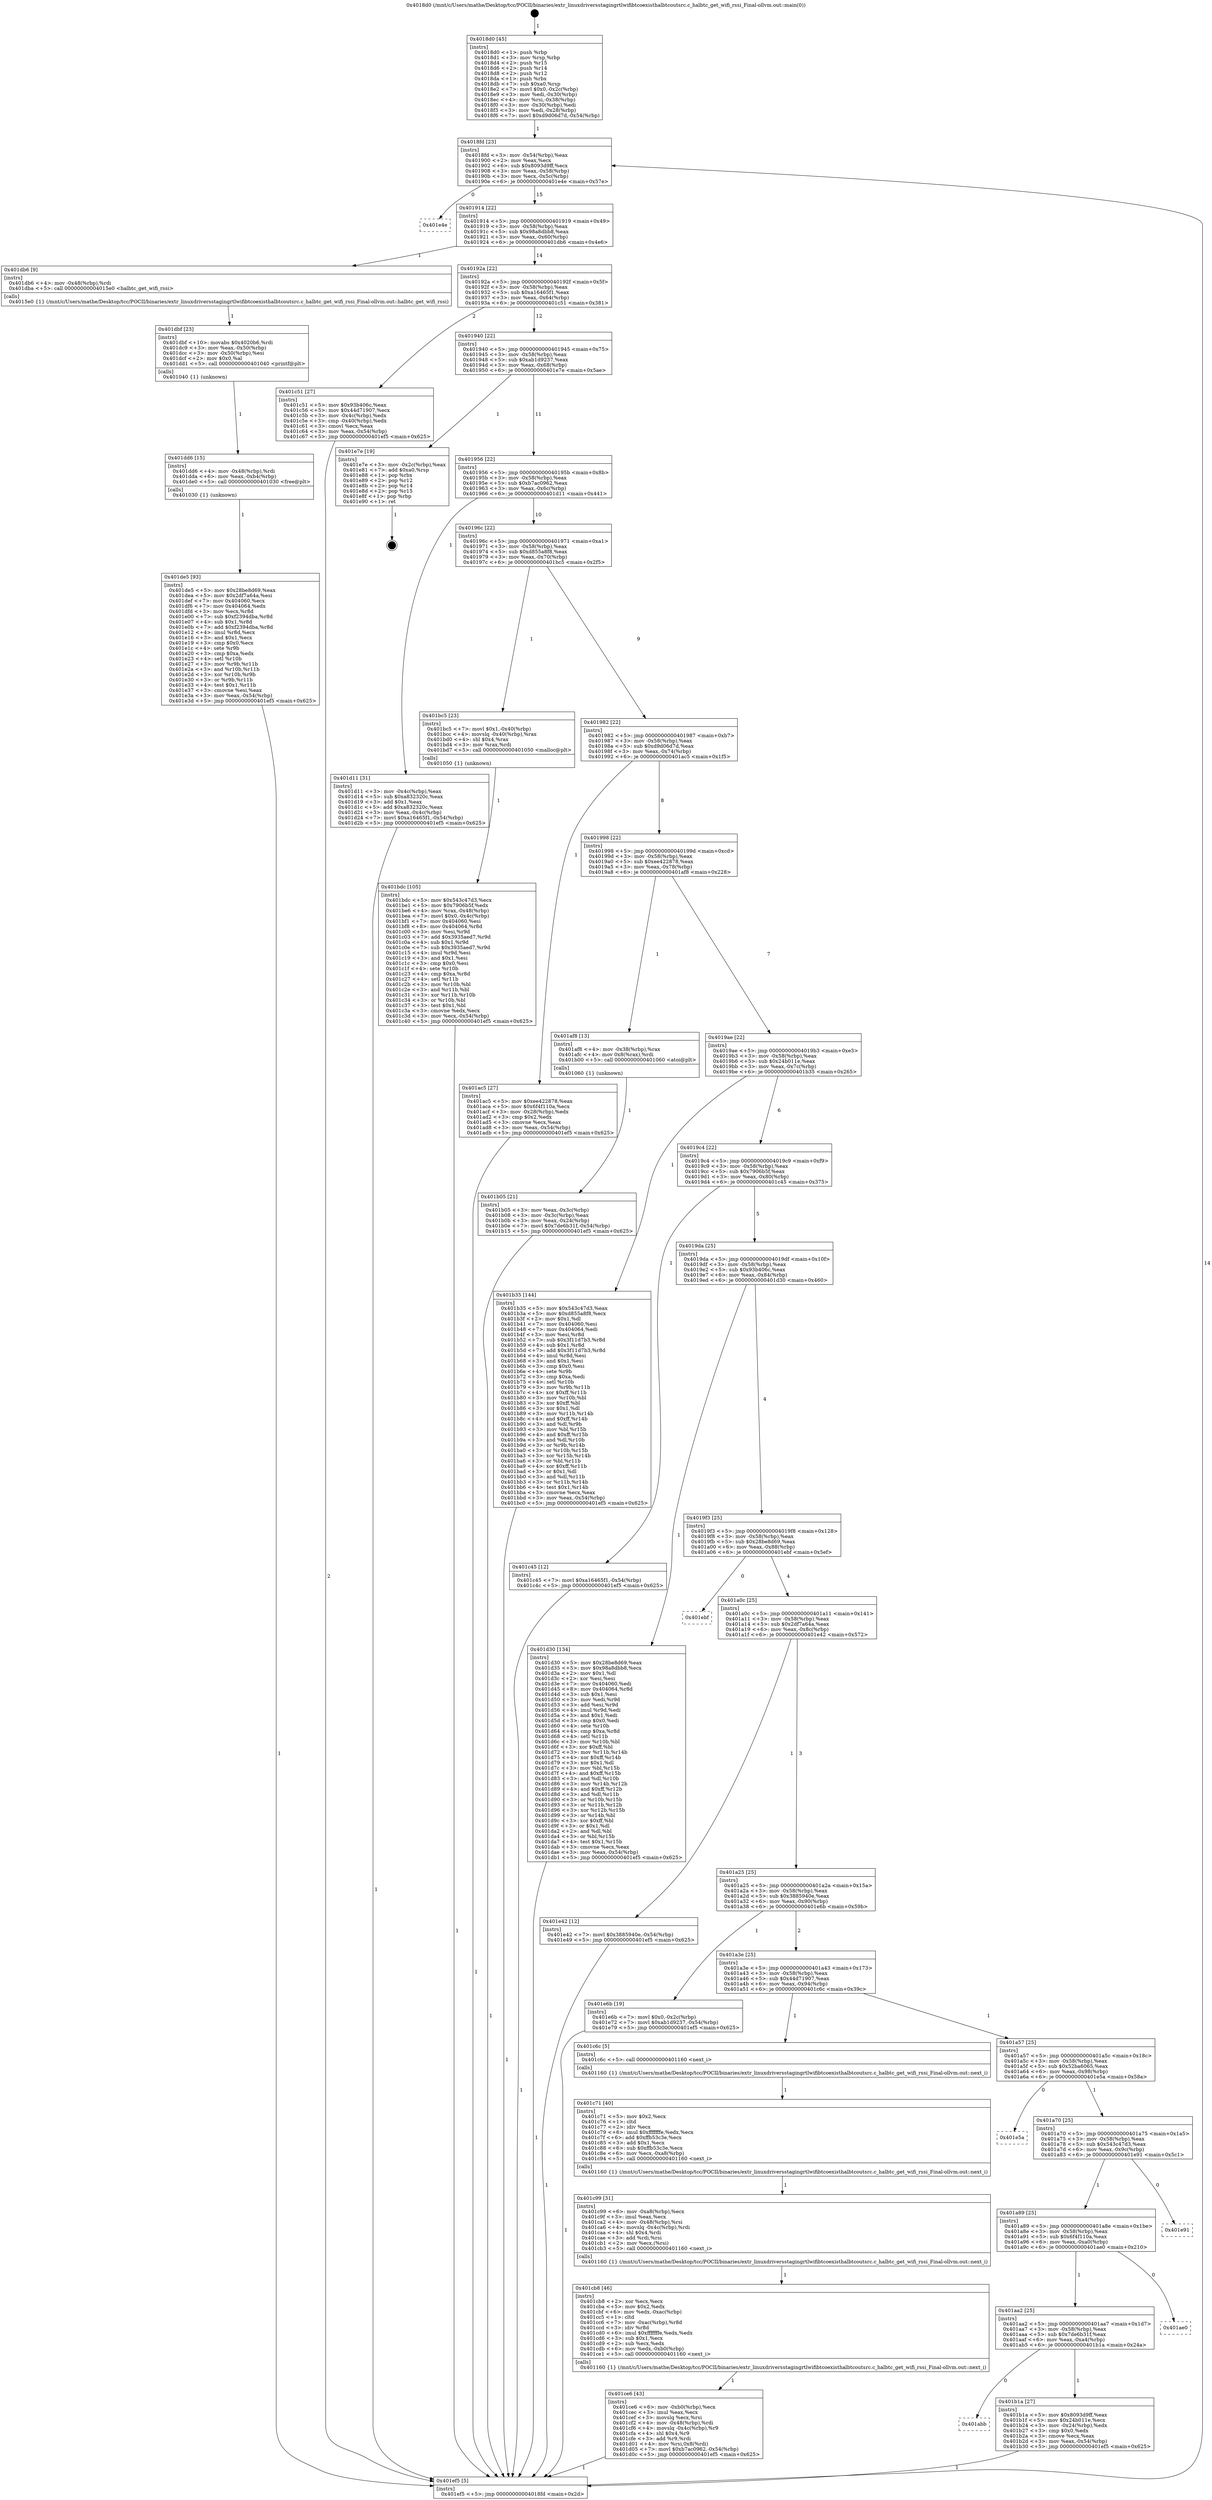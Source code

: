 digraph "0x4018d0" {
  label = "0x4018d0 (/mnt/c/Users/mathe/Desktop/tcc/POCII/binaries/extr_linuxdriversstagingrtlwifibtcoexisthalbtcoutsrc.c_halbtc_get_wifi_rssi_Final-ollvm.out::main(0))"
  labelloc = "t"
  node[shape=record]

  Entry [label="",width=0.3,height=0.3,shape=circle,fillcolor=black,style=filled]
  "0x4018fd" [label="{
     0x4018fd [23]\l
     | [instrs]\l
     &nbsp;&nbsp;0x4018fd \<+3\>: mov -0x54(%rbp),%eax\l
     &nbsp;&nbsp;0x401900 \<+2\>: mov %eax,%ecx\l
     &nbsp;&nbsp;0x401902 \<+6\>: sub $0x8093d9ff,%ecx\l
     &nbsp;&nbsp;0x401908 \<+3\>: mov %eax,-0x58(%rbp)\l
     &nbsp;&nbsp;0x40190b \<+3\>: mov %ecx,-0x5c(%rbp)\l
     &nbsp;&nbsp;0x40190e \<+6\>: je 0000000000401e4e \<main+0x57e\>\l
  }"]
  "0x401e4e" [label="{
     0x401e4e\l
  }", style=dashed]
  "0x401914" [label="{
     0x401914 [22]\l
     | [instrs]\l
     &nbsp;&nbsp;0x401914 \<+5\>: jmp 0000000000401919 \<main+0x49\>\l
     &nbsp;&nbsp;0x401919 \<+3\>: mov -0x58(%rbp),%eax\l
     &nbsp;&nbsp;0x40191c \<+5\>: sub $0x98a8dbb8,%eax\l
     &nbsp;&nbsp;0x401921 \<+3\>: mov %eax,-0x60(%rbp)\l
     &nbsp;&nbsp;0x401924 \<+6\>: je 0000000000401db6 \<main+0x4e6\>\l
  }"]
  Exit [label="",width=0.3,height=0.3,shape=circle,fillcolor=black,style=filled,peripheries=2]
  "0x401db6" [label="{
     0x401db6 [9]\l
     | [instrs]\l
     &nbsp;&nbsp;0x401db6 \<+4\>: mov -0x48(%rbp),%rdi\l
     &nbsp;&nbsp;0x401dba \<+5\>: call 00000000004015e0 \<halbtc_get_wifi_rssi\>\l
     | [calls]\l
     &nbsp;&nbsp;0x4015e0 \{1\} (/mnt/c/Users/mathe/Desktop/tcc/POCII/binaries/extr_linuxdriversstagingrtlwifibtcoexisthalbtcoutsrc.c_halbtc_get_wifi_rssi_Final-ollvm.out::halbtc_get_wifi_rssi)\l
  }"]
  "0x40192a" [label="{
     0x40192a [22]\l
     | [instrs]\l
     &nbsp;&nbsp;0x40192a \<+5\>: jmp 000000000040192f \<main+0x5f\>\l
     &nbsp;&nbsp;0x40192f \<+3\>: mov -0x58(%rbp),%eax\l
     &nbsp;&nbsp;0x401932 \<+5\>: sub $0xa16465f1,%eax\l
     &nbsp;&nbsp;0x401937 \<+3\>: mov %eax,-0x64(%rbp)\l
     &nbsp;&nbsp;0x40193a \<+6\>: je 0000000000401c51 \<main+0x381\>\l
  }"]
  "0x401de5" [label="{
     0x401de5 [93]\l
     | [instrs]\l
     &nbsp;&nbsp;0x401de5 \<+5\>: mov $0x28be8d69,%eax\l
     &nbsp;&nbsp;0x401dea \<+5\>: mov $0x2df7a64a,%esi\l
     &nbsp;&nbsp;0x401def \<+7\>: mov 0x404060,%ecx\l
     &nbsp;&nbsp;0x401df6 \<+7\>: mov 0x404064,%edx\l
     &nbsp;&nbsp;0x401dfd \<+3\>: mov %ecx,%r8d\l
     &nbsp;&nbsp;0x401e00 \<+7\>: sub $0xf2394dba,%r8d\l
     &nbsp;&nbsp;0x401e07 \<+4\>: sub $0x1,%r8d\l
     &nbsp;&nbsp;0x401e0b \<+7\>: add $0xf2394dba,%r8d\l
     &nbsp;&nbsp;0x401e12 \<+4\>: imul %r8d,%ecx\l
     &nbsp;&nbsp;0x401e16 \<+3\>: and $0x1,%ecx\l
     &nbsp;&nbsp;0x401e19 \<+3\>: cmp $0x0,%ecx\l
     &nbsp;&nbsp;0x401e1c \<+4\>: sete %r9b\l
     &nbsp;&nbsp;0x401e20 \<+3\>: cmp $0xa,%edx\l
     &nbsp;&nbsp;0x401e23 \<+4\>: setl %r10b\l
     &nbsp;&nbsp;0x401e27 \<+3\>: mov %r9b,%r11b\l
     &nbsp;&nbsp;0x401e2a \<+3\>: and %r10b,%r11b\l
     &nbsp;&nbsp;0x401e2d \<+3\>: xor %r10b,%r9b\l
     &nbsp;&nbsp;0x401e30 \<+3\>: or %r9b,%r11b\l
     &nbsp;&nbsp;0x401e33 \<+4\>: test $0x1,%r11b\l
     &nbsp;&nbsp;0x401e37 \<+3\>: cmovne %esi,%eax\l
     &nbsp;&nbsp;0x401e3a \<+3\>: mov %eax,-0x54(%rbp)\l
     &nbsp;&nbsp;0x401e3d \<+5\>: jmp 0000000000401ef5 \<main+0x625\>\l
  }"]
  "0x401c51" [label="{
     0x401c51 [27]\l
     | [instrs]\l
     &nbsp;&nbsp;0x401c51 \<+5\>: mov $0x93b406c,%eax\l
     &nbsp;&nbsp;0x401c56 \<+5\>: mov $0x44d71907,%ecx\l
     &nbsp;&nbsp;0x401c5b \<+3\>: mov -0x4c(%rbp),%edx\l
     &nbsp;&nbsp;0x401c5e \<+3\>: cmp -0x40(%rbp),%edx\l
     &nbsp;&nbsp;0x401c61 \<+3\>: cmovl %ecx,%eax\l
     &nbsp;&nbsp;0x401c64 \<+3\>: mov %eax,-0x54(%rbp)\l
     &nbsp;&nbsp;0x401c67 \<+5\>: jmp 0000000000401ef5 \<main+0x625\>\l
  }"]
  "0x401940" [label="{
     0x401940 [22]\l
     | [instrs]\l
     &nbsp;&nbsp;0x401940 \<+5\>: jmp 0000000000401945 \<main+0x75\>\l
     &nbsp;&nbsp;0x401945 \<+3\>: mov -0x58(%rbp),%eax\l
     &nbsp;&nbsp;0x401948 \<+5\>: sub $0xab1d9237,%eax\l
     &nbsp;&nbsp;0x40194d \<+3\>: mov %eax,-0x68(%rbp)\l
     &nbsp;&nbsp;0x401950 \<+6\>: je 0000000000401e7e \<main+0x5ae\>\l
  }"]
  "0x401dd6" [label="{
     0x401dd6 [15]\l
     | [instrs]\l
     &nbsp;&nbsp;0x401dd6 \<+4\>: mov -0x48(%rbp),%rdi\l
     &nbsp;&nbsp;0x401dda \<+6\>: mov %eax,-0xb4(%rbp)\l
     &nbsp;&nbsp;0x401de0 \<+5\>: call 0000000000401030 \<free@plt\>\l
     | [calls]\l
     &nbsp;&nbsp;0x401030 \{1\} (unknown)\l
  }"]
  "0x401e7e" [label="{
     0x401e7e [19]\l
     | [instrs]\l
     &nbsp;&nbsp;0x401e7e \<+3\>: mov -0x2c(%rbp),%eax\l
     &nbsp;&nbsp;0x401e81 \<+7\>: add $0xa0,%rsp\l
     &nbsp;&nbsp;0x401e88 \<+1\>: pop %rbx\l
     &nbsp;&nbsp;0x401e89 \<+2\>: pop %r12\l
     &nbsp;&nbsp;0x401e8b \<+2\>: pop %r14\l
     &nbsp;&nbsp;0x401e8d \<+2\>: pop %r15\l
     &nbsp;&nbsp;0x401e8f \<+1\>: pop %rbp\l
     &nbsp;&nbsp;0x401e90 \<+1\>: ret\l
  }"]
  "0x401956" [label="{
     0x401956 [22]\l
     | [instrs]\l
     &nbsp;&nbsp;0x401956 \<+5\>: jmp 000000000040195b \<main+0x8b\>\l
     &nbsp;&nbsp;0x40195b \<+3\>: mov -0x58(%rbp),%eax\l
     &nbsp;&nbsp;0x40195e \<+5\>: sub $0xb7ac0962,%eax\l
     &nbsp;&nbsp;0x401963 \<+3\>: mov %eax,-0x6c(%rbp)\l
     &nbsp;&nbsp;0x401966 \<+6\>: je 0000000000401d11 \<main+0x441\>\l
  }"]
  "0x401dbf" [label="{
     0x401dbf [23]\l
     | [instrs]\l
     &nbsp;&nbsp;0x401dbf \<+10\>: movabs $0x4020b6,%rdi\l
     &nbsp;&nbsp;0x401dc9 \<+3\>: mov %eax,-0x50(%rbp)\l
     &nbsp;&nbsp;0x401dcc \<+3\>: mov -0x50(%rbp),%esi\l
     &nbsp;&nbsp;0x401dcf \<+2\>: mov $0x0,%al\l
     &nbsp;&nbsp;0x401dd1 \<+5\>: call 0000000000401040 \<printf@plt\>\l
     | [calls]\l
     &nbsp;&nbsp;0x401040 \{1\} (unknown)\l
  }"]
  "0x401d11" [label="{
     0x401d11 [31]\l
     | [instrs]\l
     &nbsp;&nbsp;0x401d11 \<+3\>: mov -0x4c(%rbp),%eax\l
     &nbsp;&nbsp;0x401d14 \<+5\>: sub $0xa832320c,%eax\l
     &nbsp;&nbsp;0x401d19 \<+3\>: add $0x1,%eax\l
     &nbsp;&nbsp;0x401d1c \<+5\>: add $0xa832320c,%eax\l
     &nbsp;&nbsp;0x401d21 \<+3\>: mov %eax,-0x4c(%rbp)\l
     &nbsp;&nbsp;0x401d24 \<+7\>: movl $0xa16465f1,-0x54(%rbp)\l
     &nbsp;&nbsp;0x401d2b \<+5\>: jmp 0000000000401ef5 \<main+0x625\>\l
  }"]
  "0x40196c" [label="{
     0x40196c [22]\l
     | [instrs]\l
     &nbsp;&nbsp;0x40196c \<+5\>: jmp 0000000000401971 \<main+0xa1\>\l
     &nbsp;&nbsp;0x401971 \<+3\>: mov -0x58(%rbp),%eax\l
     &nbsp;&nbsp;0x401974 \<+5\>: sub $0xd855a8f8,%eax\l
     &nbsp;&nbsp;0x401979 \<+3\>: mov %eax,-0x70(%rbp)\l
     &nbsp;&nbsp;0x40197c \<+6\>: je 0000000000401bc5 \<main+0x2f5\>\l
  }"]
  "0x401ce6" [label="{
     0x401ce6 [43]\l
     | [instrs]\l
     &nbsp;&nbsp;0x401ce6 \<+6\>: mov -0xb0(%rbp),%ecx\l
     &nbsp;&nbsp;0x401cec \<+3\>: imul %eax,%ecx\l
     &nbsp;&nbsp;0x401cef \<+3\>: movslq %ecx,%rsi\l
     &nbsp;&nbsp;0x401cf2 \<+4\>: mov -0x48(%rbp),%rdi\l
     &nbsp;&nbsp;0x401cf6 \<+4\>: movslq -0x4c(%rbp),%r9\l
     &nbsp;&nbsp;0x401cfa \<+4\>: shl $0x4,%r9\l
     &nbsp;&nbsp;0x401cfe \<+3\>: add %r9,%rdi\l
     &nbsp;&nbsp;0x401d01 \<+4\>: mov %rsi,0x8(%rdi)\l
     &nbsp;&nbsp;0x401d05 \<+7\>: movl $0xb7ac0962,-0x54(%rbp)\l
     &nbsp;&nbsp;0x401d0c \<+5\>: jmp 0000000000401ef5 \<main+0x625\>\l
  }"]
  "0x401bc5" [label="{
     0x401bc5 [23]\l
     | [instrs]\l
     &nbsp;&nbsp;0x401bc5 \<+7\>: movl $0x1,-0x40(%rbp)\l
     &nbsp;&nbsp;0x401bcc \<+4\>: movslq -0x40(%rbp),%rax\l
     &nbsp;&nbsp;0x401bd0 \<+4\>: shl $0x4,%rax\l
     &nbsp;&nbsp;0x401bd4 \<+3\>: mov %rax,%rdi\l
     &nbsp;&nbsp;0x401bd7 \<+5\>: call 0000000000401050 \<malloc@plt\>\l
     | [calls]\l
     &nbsp;&nbsp;0x401050 \{1\} (unknown)\l
  }"]
  "0x401982" [label="{
     0x401982 [22]\l
     | [instrs]\l
     &nbsp;&nbsp;0x401982 \<+5\>: jmp 0000000000401987 \<main+0xb7\>\l
     &nbsp;&nbsp;0x401987 \<+3\>: mov -0x58(%rbp),%eax\l
     &nbsp;&nbsp;0x40198a \<+5\>: sub $0xd9d06d7d,%eax\l
     &nbsp;&nbsp;0x40198f \<+3\>: mov %eax,-0x74(%rbp)\l
     &nbsp;&nbsp;0x401992 \<+6\>: je 0000000000401ac5 \<main+0x1f5\>\l
  }"]
  "0x401cb8" [label="{
     0x401cb8 [46]\l
     | [instrs]\l
     &nbsp;&nbsp;0x401cb8 \<+2\>: xor %ecx,%ecx\l
     &nbsp;&nbsp;0x401cba \<+5\>: mov $0x2,%edx\l
     &nbsp;&nbsp;0x401cbf \<+6\>: mov %edx,-0xac(%rbp)\l
     &nbsp;&nbsp;0x401cc5 \<+1\>: cltd\l
     &nbsp;&nbsp;0x401cc6 \<+7\>: mov -0xac(%rbp),%r8d\l
     &nbsp;&nbsp;0x401ccd \<+3\>: idiv %r8d\l
     &nbsp;&nbsp;0x401cd0 \<+6\>: imul $0xfffffffe,%edx,%edx\l
     &nbsp;&nbsp;0x401cd6 \<+3\>: sub $0x1,%ecx\l
     &nbsp;&nbsp;0x401cd9 \<+2\>: sub %ecx,%edx\l
     &nbsp;&nbsp;0x401cdb \<+6\>: mov %edx,-0xb0(%rbp)\l
     &nbsp;&nbsp;0x401ce1 \<+5\>: call 0000000000401160 \<next_i\>\l
     | [calls]\l
     &nbsp;&nbsp;0x401160 \{1\} (/mnt/c/Users/mathe/Desktop/tcc/POCII/binaries/extr_linuxdriversstagingrtlwifibtcoexisthalbtcoutsrc.c_halbtc_get_wifi_rssi_Final-ollvm.out::next_i)\l
  }"]
  "0x401ac5" [label="{
     0x401ac5 [27]\l
     | [instrs]\l
     &nbsp;&nbsp;0x401ac5 \<+5\>: mov $0xee422878,%eax\l
     &nbsp;&nbsp;0x401aca \<+5\>: mov $0x6f4f110a,%ecx\l
     &nbsp;&nbsp;0x401acf \<+3\>: mov -0x28(%rbp),%edx\l
     &nbsp;&nbsp;0x401ad2 \<+3\>: cmp $0x2,%edx\l
     &nbsp;&nbsp;0x401ad5 \<+3\>: cmovne %ecx,%eax\l
     &nbsp;&nbsp;0x401ad8 \<+3\>: mov %eax,-0x54(%rbp)\l
     &nbsp;&nbsp;0x401adb \<+5\>: jmp 0000000000401ef5 \<main+0x625\>\l
  }"]
  "0x401998" [label="{
     0x401998 [22]\l
     | [instrs]\l
     &nbsp;&nbsp;0x401998 \<+5\>: jmp 000000000040199d \<main+0xcd\>\l
     &nbsp;&nbsp;0x40199d \<+3\>: mov -0x58(%rbp),%eax\l
     &nbsp;&nbsp;0x4019a0 \<+5\>: sub $0xee422878,%eax\l
     &nbsp;&nbsp;0x4019a5 \<+3\>: mov %eax,-0x78(%rbp)\l
     &nbsp;&nbsp;0x4019a8 \<+6\>: je 0000000000401af8 \<main+0x228\>\l
  }"]
  "0x401ef5" [label="{
     0x401ef5 [5]\l
     | [instrs]\l
     &nbsp;&nbsp;0x401ef5 \<+5\>: jmp 00000000004018fd \<main+0x2d\>\l
  }"]
  "0x4018d0" [label="{
     0x4018d0 [45]\l
     | [instrs]\l
     &nbsp;&nbsp;0x4018d0 \<+1\>: push %rbp\l
     &nbsp;&nbsp;0x4018d1 \<+3\>: mov %rsp,%rbp\l
     &nbsp;&nbsp;0x4018d4 \<+2\>: push %r15\l
     &nbsp;&nbsp;0x4018d6 \<+2\>: push %r14\l
     &nbsp;&nbsp;0x4018d8 \<+2\>: push %r12\l
     &nbsp;&nbsp;0x4018da \<+1\>: push %rbx\l
     &nbsp;&nbsp;0x4018db \<+7\>: sub $0xa0,%rsp\l
     &nbsp;&nbsp;0x4018e2 \<+7\>: movl $0x0,-0x2c(%rbp)\l
     &nbsp;&nbsp;0x4018e9 \<+3\>: mov %edi,-0x30(%rbp)\l
     &nbsp;&nbsp;0x4018ec \<+4\>: mov %rsi,-0x38(%rbp)\l
     &nbsp;&nbsp;0x4018f0 \<+3\>: mov -0x30(%rbp),%edi\l
     &nbsp;&nbsp;0x4018f3 \<+3\>: mov %edi,-0x28(%rbp)\l
     &nbsp;&nbsp;0x4018f6 \<+7\>: movl $0xd9d06d7d,-0x54(%rbp)\l
  }"]
  "0x401c99" [label="{
     0x401c99 [31]\l
     | [instrs]\l
     &nbsp;&nbsp;0x401c99 \<+6\>: mov -0xa8(%rbp),%ecx\l
     &nbsp;&nbsp;0x401c9f \<+3\>: imul %eax,%ecx\l
     &nbsp;&nbsp;0x401ca2 \<+4\>: mov -0x48(%rbp),%rsi\l
     &nbsp;&nbsp;0x401ca6 \<+4\>: movslq -0x4c(%rbp),%rdi\l
     &nbsp;&nbsp;0x401caa \<+4\>: shl $0x4,%rdi\l
     &nbsp;&nbsp;0x401cae \<+3\>: add %rdi,%rsi\l
     &nbsp;&nbsp;0x401cb1 \<+2\>: mov %ecx,(%rsi)\l
     &nbsp;&nbsp;0x401cb3 \<+5\>: call 0000000000401160 \<next_i\>\l
     | [calls]\l
     &nbsp;&nbsp;0x401160 \{1\} (/mnt/c/Users/mathe/Desktop/tcc/POCII/binaries/extr_linuxdriversstagingrtlwifibtcoexisthalbtcoutsrc.c_halbtc_get_wifi_rssi_Final-ollvm.out::next_i)\l
  }"]
  "0x401af8" [label="{
     0x401af8 [13]\l
     | [instrs]\l
     &nbsp;&nbsp;0x401af8 \<+4\>: mov -0x38(%rbp),%rax\l
     &nbsp;&nbsp;0x401afc \<+4\>: mov 0x8(%rax),%rdi\l
     &nbsp;&nbsp;0x401b00 \<+5\>: call 0000000000401060 \<atoi@plt\>\l
     | [calls]\l
     &nbsp;&nbsp;0x401060 \{1\} (unknown)\l
  }"]
  "0x4019ae" [label="{
     0x4019ae [22]\l
     | [instrs]\l
     &nbsp;&nbsp;0x4019ae \<+5\>: jmp 00000000004019b3 \<main+0xe3\>\l
     &nbsp;&nbsp;0x4019b3 \<+3\>: mov -0x58(%rbp),%eax\l
     &nbsp;&nbsp;0x4019b6 \<+5\>: sub $0x24b011e,%eax\l
     &nbsp;&nbsp;0x4019bb \<+3\>: mov %eax,-0x7c(%rbp)\l
     &nbsp;&nbsp;0x4019be \<+6\>: je 0000000000401b35 \<main+0x265\>\l
  }"]
  "0x401b05" [label="{
     0x401b05 [21]\l
     | [instrs]\l
     &nbsp;&nbsp;0x401b05 \<+3\>: mov %eax,-0x3c(%rbp)\l
     &nbsp;&nbsp;0x401b08 \<+3\>: mov -0x3c(%rbp),%eax\l
     &nbsp;&nbsp;0x401b0b \<+3\>: mov %eax,-0x24(%rbp)\l
     &nbsp;&nbsp;0x401b0e \<+7\>: movl $0x7de6b31f,-0x54(%rbp)\l
     &nbsp;&nbsp;0x401b15 \<+5\>: jmp 0000000000401ef5 \<main+0x625\>\l
  }"]
  "0x401c71" [label="{
     0x401c71 [40]\l
     | [instrs]\l
     &nbsp;&nbsp;0x401c71 \<+5\>: mov $0x2,%ecx\l
     &nbsp;&nbsp;0x401c76 \<+1\>: cltd\l
     &nbsp;&nbsp;0x401c77 \<+2\>: idiv %ecx\l
     &nbsp;&nbsp;0x401c79 \<+6\>: imul $0xfffffffe,%edx,%ecx\l
     &nbsp;&nbsp;0x401c7f \<+6\>: add $0xffb53c3e,%ecx\l
     &nbsp;&nbsp;0x401c85 \<+3\>: add $0x1,%ecx\l
     &nbsp;&nbsp;0x401c88 \<+6\>: sub $0xffb53c3e,%ecx\l
     &nbsp;&nbsp;0x401c8e \<+6\>: mov %ecx,-0xa8(%rbp)\l
     &nbsp;&nbsp;0x401c94 \<+5\>: call 0000000000401160 \<next_i\>\l
     | [calls]\l
     &nbsp;&nbsp;0x401160 \{1\} (/mnt/c/Users/mathe/Desktop/tcc/POCII/binaries/extr_linuxdriversstagingrtlwifibtcoexisthalbtcoutsrc.c_halbtc_get_wifi_rssi_Final-ollvm.out::next_i)\l
  }"]
  "0x401b35" [label="{
     0x401b35 [144]\l
     | [instrs]\l
     &nbsp;&nbsp;0x401b35 \<+5\>: mov $0x543c47d3,%eax\l
     &nbsp;&nbsp;0x401b3a \<+5\>: mov $0xd855a8f8,%ecx\l
     &nbsp;&nbsp;0x401b3f \<+2\>: mov $0x1,%dl\l
     &nbsp;&nbsp;0x401b41 \<+7\>: mov 0x404060,%esi\l
     &nbsp;&nbsp;0x401b48 \<+7\>: mov 0x404064,%edi\l
     &nbsp;&nbsp;0x401b4f \<+3\>: mov %esi,%r8d\l
     &nbsp;&nbsp;0x401b52 \<+7\>: sub $0x3f11d7b3,%r8d\l
     &nbsp;&nbsp;0x401b59 \<+4\>: sub $0x1,%r8d\l
     &nbsp;&nbsp;0x401b5d \<+7\>: add $0x3f11d7b3,%r8d\l
     &nbsp;&nbsp;0x401b64 \<+4\>: imul %r8d,%esi\l
     &nbsp;&nbsp;0x401b68 \<+3\>: and $0x1,%esi\l
     &nbsp;&nbsp;0x401b6b \<+3\>: cmp $0x0,%esi\l
     &nbsp;&nbsp;0x401b6e \<+4\>: sete %r9b\l
     &nbsp;&nbsp;0x401b72 \<+3\>: cmp $0xa,%edi\l
     &nbsp;&nbsp;0x401b75 \<+4\>: setl %r10b\l
     &nbsp;&nbsp;0x401b79 \<+3\>: mov %r9b,%r11b\l
     &nbsp;&nbsp;0x401b7c \<+4\>: xor $0xff,%r11b\l
     &nbsp;&nbsp;0x401b80 \<+3\>: mov %r10b,%bl\l
     &nbsp;&nbsp;0x401b83 \<+3\>: xor $0xff,%bl\l
     &nbsp;&nbsp;0x401b86 \<+3\>: xor $0x1,%dl\l
     &nbsp;&nbsp;0x401b89 \<+3\>: mov %r11b,%r14b\l
     &nbsp;&nbsp;0x401b8c \<+4\>: and $0xff,%r14b\l
     &nbsp;&nbsp;0x401b90 \<+3\>: and %dl,%r9b\l
     &nbsp;&nbsp;0x401b93 \<+3\>: mov %bl,%r15b\l
     &nbsp;&nbsp;0x401b96 \<+4\>: and $0xff,%r15b\l
     &nbsp;&nbsp;0x401b9a \<+3\>: and %dl,%r10b\l
     &nbsp;&nbsp;0x401b9d \<+3\>: or %r9b,%r14b\l
     &nbsp;&nbsp;0x401ba0 \<+3\>: or %r10b,%r15b\l
     &nbsp;&nbsp;0x401ba3 \<+3\>: xor %r15b,%r14b\l
     &nbsp;&nbsp;0x401ba6 \<+3\>: or %bl,%r11b\l
     &nbsp;&nbsp;0x401ba9 \<+4\>: xor $0xff,%r11b\l
     &nbsp;&nbsp;0x401bad \<+3\>: or $0x1,%dl\l
     &nbsp;&nbsp;0x401bb0 \<+3\>: and %dl,%r11b\l
     &nbsp;&nbsp;0x401bb3 \<+3\>: or %r11b,%r14b\l
     &nbsp;&nbsp;0x401bb6 \<+4\>: test $0x1,%r14b\l
     &nbsp;&nbsp;0x401bba \<+3\>: cmovne %ecx,%eax\l
     &nbsp;&nbsp;0x401bbd \<+3\>: mov %eax,-0x54(%rbp)\l
     &nbsp;&nbsp;0x401bc0 \<+5\>: jmp 0000000000401ef5 \<main+0x625\>\l
  }"]
  "0x4019c4" [label="{
     0x4019c4 [22]\l
     | [instrs]\l
     &nbsp;&nbsp;0x4019c4 \<+5\>: jmp 00000000004019c9 \<main+0xf9\>\l
     &nbsp;&nbsp;0x4019c9 \<+3\>: mov -0x58(%rbp),%eax\l
     &nbsp;&nbsp;0x4019cc \<+5\>: sub $0x7906b5f,%eax\l
     &nbsp;&nbsp;0x4019d1 \<+3\>: mov %eax,-0x80(%rbp)\l
     &nbsp;&nbsp;0x4019d4 \<+6\>: je 0000000000401c45 \<main+0x375\>\l
  }"]
  "0x401bdc" [label="{
     0x401bdc [105]\l
     | [instrs]\l
     &nbsp;&nbsp;0x401bdc \<+5\>: mov $0x543c47d3,%ecx\l
     &nbsp;&nbsp;0x401be1 \<+5\>: mov $0x7906b5f,%edx\l
     &nbsp;&nbsp;0x401be6 \<+4\>: mov %rax,-0x48(%rbp)\l
     &nbsp;&nbsp;0x401bea \<+7\>: movl $0x0,-0x4c(%rbp)\l
     &nbsp;&nbsp;0x401bf1 \<+7\>: mov 0x404060,%esi\l
     &nbsp;&nbsp;0x401bf8 \<+8\>: mov 0x404064,%r8d\l
     &nbsp;&nbsp;0x401c00 \<+3\>: mov %esi,%r9d\l
     &nbsp;&nbsp;0x401c03 \<+7\>: add $0x3935aed7,%r9d\l
     &nbsp;&nbsp;0x401c0a \<+4\>: sub $0x1,%r9d\l
     &nbsp;&nbsp;0x401c0e \<+7\>: sub $0x3935aed7,%r9d\l
     &nbsp;&nbsp;0x401c15 \<+4\>: imul %r9d,%esi\l
     &nbsp;&nbsp;0x401c19 \<+3\>: and $0x1,%esi\l
     &nbsp;&nbsp;0x401c1c \<+3\>: cmp $0x0,%esi\l
     &nbsp;&nbsp;0x401c1f \<+4\>: sete %r10b\l
     &nbsp;&nbsp;0x401c23 \<+4\>: cmp $0xa,%r8d\l
     &nbsp;&nbsp;0x401c27 \<+4\>: setl %r11b\l
     &nbsp;&nbsp;0x401c2b \<+3\>: mov %r10b,%bl\l
     &nbsp;&nbsp;0x401c2e \<+3\>: and %r11b,%bl\l
     &nbsp;&nbsp;0x401c31 \<+3\>: xor %r11b,%r10b\l
     &nbsp;&nbsp;0x401c34 \<+3\>: or %r10b,%bl\l
     &nbsp;&nbsp;0x401c37 \<+3\>: test $0x1,%bl\l
     &nbsp;&nbsp;0x401c3a \<+3\>: cmovne %edx,%ecx\l
     &nbsp;&nbsp;0x401c3d \<+3\>: mov %ecx,-0x54(%rbp)\l
     &nbsp;&nbsp;0x401c40 \<+5\>: jmp 0000000000401ef5 \<main+0x625\>\l
  }"]
  "0x401c45" [label="{
     0x401c45 [12]\l
     | [instrs]\l
     &nbsp;&nbsp;0x401c45 \<+7\>: movl $0xa16465f1,-0x54(%rbp)\l
     &nbsp;&nbsp;0x401c4c \<+5\>: jmp 0000000000401ef5 \<main+0x625\>\l
  }"]
  "0x4019da" [label="{
     0x4019da [25]\l
     | [instrs]\l
     &nbsp;&nbsp;0x4019da \<+5\>: jmp 00000000004019df \<main+0x10f\>\l
     &nbsp;&nbsp;0x4019df \<+3\>: mov -0x58(%rbp),%eax\l
     &nbsp;&nbsp;0x4019e2 \<+5\>: sub $0x93b406c,%eax\l
     &nbsp;&nbsp;0x4019e7 \<+6\>: mov %eax,-0x84(%rbp)\l
     &nbsp;&nbsp;0x4019ed \<+6\>: je 0000000000401d30 \<main+0x460\>\l
  }"]
  "0x401abb" [label="{
     0x401abb\l
  }", style=dashed]
  "0x401d30" [label="{
     0x401d30 [134]\l
     | [instrs]\l
     &nbsp;&nbsp;0x401d30 \<+5\>: mov $0x28be8d69,%eax\l
     &nbsp;&nbsp;0x401d35 \<+5\>: mov $0x98a8dbb8,%ecx\l
     &nbsp;&nbsp;0x401d3a \<+2\>: mov $0x1,%dl\l
     &nbsp;&nbsp;0x401d3c \<+2\>: xor %esi,%esi\l
     &nbsp;&nbsp;0x401d3e \<+7\>: mov 0x404060,%edi\l
     &nbsp;&nbsp;0x401d45 \<+8\>: mov 0x404064,%r8d\l
     &nbsp;&nbsp;0x401d4d \<+3\>: sub $0x1,%esi\l
     &nbsp;&nbsp;0x401d50 \<+3\>: mov %edi,%r9d\l
     &nbsp;&nbsp;0x401d53 \<+3\>: add %esi,%r9d\l
     &nbsp;&nbsp;0x401d56 \<+4\>: imul %r9d,%edi\l
     &nbsp;&nbsp;0x401d5a \<+3\>: and $0x1,%edi\l
     &nbsp;&nbsp;0x401d5d \<+3\>: cmp $0x0,%edi\l
     &nbsp;&nbsp;0x401d60 \<+4\>: sete %r10b\l
     &nbsp;&nbsp;0x401d64 \<+4\>: cmp $0xa,%r8d\l
     &nbsp;&nbsp;0x401d68 \<+4\>: setl %r11b\l
     &nbsp;&nbsp;0x401d6c \<+3\>: mov %r10b,%bl\l
     &nbsp;&nbsp;0x401d6f \<+3\>: xor $0xff,%bl\l
     &nbsp;&nbsp;0x401d72 \<+3\>: mov %r11b,%r14b\l
     &nbsp;&nbsp;0x401d75 \<+4\>: xor $0xff,%r14b\l
     &nbsp;&nbsp;0x401d79 \<+3\>: xor $0x1,%dl\l
     &nbsp;&nbsp;0x401d7c \<+3\>: mov %bl,%r15b\l
     &nbsp;&nbsp;0x401d7f \<+4\>: and $0xff,%r15b\l
     &nbsp;&nbsp;0x401d83 \<+3\>: and %dl,%r10b\l
     &nbsp;&nbsp;0x401d86 \<+3\>: mov %r14b,%r12b\l
     &nbsp;&nbsp;0x401d89 \<+4\>: and $0xff,%r12b\l
     &nbsp;&nbsp;0x401d8d \<+3\>: and %dl,%r11b\l
     &nbsp;&nbsp;0x401d90 \<+3\>: or %r10b,%r15b\l
     &nbsp;&nbsp;0x401d93 \<+3\>: or %r11b,%r12b\l
     &nbsp;&nbsp;0x401d96 \<+3\>: xor %r12b,%r15b\l
     &nbsp;&nbsp;0x401d99 \<+3\>: or %r14b,%bl\l
     &nbsp;&nbsp;0x401d9c \<+3\>: xor $0xff,%bl\l
     &nbsp;&nbsp;0x401d9f \<+3\>: or $0x1,%dl\l
     &nbsp;&nbsp;0x401da2 \<+2\>: and %dl,%bl\l
     &nbsp;&nbsp;0x401da4 \<+3\>: or %bl,%r15b\l
     &nbsp;&nbsp;0x401da7 \<+4\>: test $0x1,%r15b\l
     &nbsp;&nbsp;0x401dab \<+3\>: cmovne %ecx,%eax\l
     &nbsp;&nbsp;0x401dae \<+3\>: mov %eax,-0x54(%rbp)\l
     &nbsp;&nbsp;0x401db1 \<+5\>: jmp 0000000000401ef5 \<main+0x625\>\l
  }"]
  "0x4019f3" [label="{
     0x4019f3 [25]\l
     | [instrs]\l
     &nbsp;&nbsp;0x4019f3 \<+5\>: jmp 00000000004019f8 \<main+0x128\>\l
     &nbsp;&nbsp;0x4019f8 \<+3\>: mov -0x58(%rbp),%eax\l
     &nbsp;&nbsp;0x4019fb \<+5\>: sub $0x28be8d69,%eax\l
     &nbsp;&nbsp;0x401a00 \<+6\>: mov %eax,-0x88(%rbp)\l
     &nbsp;&nbsp;0x401a06 \<+6\>: je 0000000000401ebf \<main+0x5ef\>\l
  }"]
  "0x401b1a" [label="{
     0x401b1a [27]\l
     | [instrs]\l
     &nbsp;&nbsp;0x401b1a \<+5\>: mov $0x8093d9ff,%eax\l
     &nbsp;&nbsp;0x401b1f \<+5\>: mov $0x24b011e,%ecx\l
     &nbsp;&nbsp;0x401b24 \<+3\>: mov -0x24(%rbp),%edx\l
     &nbsp;&nbsp;0x401b27 \<+3\>: cmp $0x0,%edx\l
     &nbsp;&nbsp;0x401b2a \<+3\>: cmove %ecx,%eax\l
     &nbsp;&nbsp;0x401b2d \<+3\>: mov %eax,-0x54(%rbp)\l
     &nbsp;&nbsp;0x401b30 \<+5\>: jmp 0000000000401ef5 \<main+0x625\>\l
  }"]
  "0x401ebf" [label="{
     0x401ebf\l
  }", style=dashed]
  "0x401a0c" [label="{
     0x401a0c [25]\l
     | [instrs]\l
     &nbsp;&nbsp;0x401a0c \<+5\>: jmp 0000000000401a11 \<main+0x141\>\l
     &nbsp;&nbsp;0x401a11 \<+3\>: mov -0x58(%rbp),%eax\l
     &nbsp;&nbsp;0x401a14 \<+5\>: sub $0x2df7a64a,%eax\l
     &nbsp;&nbsp;0x401a19 \<+6\>: mov %eax,-0x8c(%rbp)\l
     &nbsp;&nbsp;0x401a1f \<+6\>: je 0000000000401e42 \<main+0x572\>\l
  }"]
  "0x401aa2" [label="{
     0x401aa2 [25]\l
     | [instrs]\l
     &nbsp;&nbsp;0x401aa2 \<+5\>: jmp 0000000000401aa7 \<main+0x1d7\>\l
     &nbsp;&nbsp;0x401aa7 \<+3\>: mov -0x58(%rbp),%eax\l
     &nbsp;&nbsp;0x401aaa \<+5\>: sub $0x7de6b31f,%eax\l
     &nbsp;&nbsp;0x401aaf \<+6\>: mov %eax,-0xa4(%rbp)\l
     &nbsp;&nbsp;0x401ab5 \<+6\>: je 0000000000401b1a \<main+0x24a\>\l
  }"]
  "0x401e42" [label="{
     0x401e42 [12]\l
     | [instrs]\l
     &nbsp;&nbsp;0x401e42 \<+7\>: movl $0x3885940e,-0x54(%rbp)\l
     &nbsp;&nbsp;0x401e49 \<+5\>: jmp 0000000000401ef5 \<main+0x625\>\l
  }"]
  "0x401a25" [label="{
     0x401a25 [25]\l
     | [instrs]\l
     &nbsp;&nbsp;0x401a25 \<+5\>: jmp 0000000000401a2a \<main+0x15a\>\l
     &nbsp;&nbsp;0x401a2a \<+3\>: mov -0x58(%rbp),%eax\l
     &nbsp;&nbsp;0x401a2d \<+5\>: sub $0x3885940e,%eax\l
     &nbsp;&nbsp;0x401a32 \<+6\>: mov %eax,-0x90(%rbp)\l
     &nbsp;&nbsp;0x401a38 \<+6\>: je 0000000000401e6b \<main+0x59b\>\l
  }"]
  "0x401ae0" [label="{
     0x401ae0\l
  }", style=dashed]
  "0x401e6b" [label="{
     0x401e6b [19]\l
     | [instrs]\l
     &nbsp;&nbsp;0x401e6b \<+7\>: movl $0x0,-0x2c(%rbp)\l
     &nbsp;&nbsp;0x401e72 \<+7\>: movl $0xab1d9237,-0x54(%rbp)\l
     &nbsp;&nbsp;0x401e79 \<+5\>: jmp 0000000000401ef5 \<main+0x625\>\l
  }"]
  "0x401a3e" [label="{
     0x401a3e [25]\l
     | [instrs]\l
     &nbsp;&nbsp;0x401a3e \<+5\>: jmp 0000000000401a43 \<main+0x173\>\l
     &nbsp;&nbsp;0x401a43 \<+3\>: mov -0x58(%rbp),%eax\l
     &nbsp;&nbsp;0x401a46 \<+5\>: sub $0x44d71907,%eax\l
     &nbsp;&nbsp;0x401a4b \<+6\>: mov %eax,-0x94(%rbp)\l
     &nbsp;&nbsp;0x401a51 \<+6\>: je 0000000000401c6c \<main+0x39c\>\l
  }"]
  "0x401a89" [label="{
     0x401a89 [25]\l
     | [instrs]\l
     &nbsp;&nbsp;0x401a89 \<+5\>: jmp 0000000000401a8e \<main+0x1be\>\l
     &nbsp;&nbsp;0x401a8e \<+3\>: mov -0x58(%rbp),%eax\l
     &nbsp;&nbsp;0x401a91 \<+5\>: sub $0x6f4f110a,%eax\l
     &nbsp;&nbsp;0x401a96 \<+6\>: mov %eax,-0xa0(%rbp)\l
     &nbsp;&nbsp;0x401a9c \<+6\>: je 0000000000401ae0 \<main+0x210\>\l
  }"]
  "0x401c6c" [label="{
     0x401c6c [5]\l
     | [instrs]\l
     &nbsp;&nbsp;0x401c6c \<+5\>: call 0000000000401160 \<next_i\>\l
     | [calls]\l
     &nbsp;&nbsp;0x401160 \{1\} (/mnt/c/Users/mathe/Desktop/tcc/POCII/binaries/extr_linuxdriversstagingrtlwifibtcoexisthalbtcoutsrc.c_halbtc_get_wifi_rssi_Final-ollvm.out::next_i)\l
  }"]
  "0x401a57" [label="{
     0x401a57 [25]\l
     | [instrs]\l
     &nbsp;&nbsp;0x401a57 \<+5\>: jmp 0000000000401a5c \<main+0x18c\>\l
     &nbsp;&nbsp;0x401a5c \<+3\>: mov -0x58(%rbp),%eax\l
     &nbsp;&nbsp;0x401a5f \<+5\>: sub $0x52ba6065,%eax\l
     &nbsp;&nbsp;0x401a64 \<+6\>: mov %eax,-0x98(%rbp)\l
     &nbsp;&nbsp;0x401a6a \<+6\>: je 0000000000401e5a \<main+0x58a\>\l
  }"]
  "0x401e91" [label="{
     0x401e91\l
  }", style=dashed]
  "0x401e5a" [label="{
     0x401e5a\l
  }", style=dashed]
  "0x401a70" [label="{
     0x401a70 [25]\l
     | [instrs]\l
     &nbsp;&nbsp;0x401a70 \<+5\>: jmp 0000000000401a75 \<main+0x1a5\>\l
     &nbsp;&nbsp;0x401a75 \<+3\>: mov -0x58(%rbp),%eax\l
     &nbsp;&nbsp;0x401a78 \<+5\>: sub $0x543c47d3,%eax\l
     &nbsp;&nbsp;0x401a7d \<+6\>: mov %eax,-0x9c(%rbp)\l
     &nbsp;&nbsp;0x401a83 \<+6\>: je 0000000000401e91 \<main+0x5c1\>\l
  }"]
  Entry -> "0x4018d0" [label=" 1"]
  "0x4018fd" -> "0x401e4e" [label=" 0"]
  "0x4018fd" -> "0x401914" [label=" 15"]
  "0x401e7e" -> Exit [label=" 1"]
  "0x401914" -> "0x401db6" [label=" 1"]
  "0x401914" -> "0x40192a" [label=" 14"]
  "0x401e6b" -> "0x401ef5" [label=" 1"]
  "0x40192a" -> "0x401c51" [label=" 2"]
  "0x40192a" -> "0x401940" [label=" 12"]
  "0x401e42" -> "0x401ef5" [label=" 1"]
  "0x401940" -> "0x401e7e" [label=" 1"]
  "0x401940" -> "0x401956" [label=" 11"]
  "0x401de5" -> "0x401ef5" [label=" 1"]
  "0x401956" -> "0x401d11" [label=" 1"]
  "0x401956" -> "0x40196c" [label=" 10"]
  "0x401dd6" -> "0x401de5" [label=" 1"]
  "0x40196c" -> "0x401bc5" [label=" 1"]
  "0x40196c" -> "0x401982" [label=" 9"]
  "0x401dbf" -> "0x401dd6" [label=" 1"]
  "0x401982" -> "0x401ac5" [label=" 1"]
  "0x401982" -> "0x401998" [label=" 8"]
  "0x401ac5" -> "0x401ef5" [label=" 1"]
  "0x4018d0" -> "0x4018fd" [label=" 1"]
  "0x401ef5" -> "0x4018fd" [label=" 14"]
  "0x401db6" -> "0x401dbf" [label=" 1"]
  "0x401998" -> "0x401af8" [label=" 1"]
  "0x401998" -> "0x4019ae" [label=" 7"]
  "0x401af8" -> "0x401b05" [label=" 1"]
  "0x401b05" -> "0x401ef5" [label=" 1"]
  "0x401d30" -> "0x401ef5" [label=" 1"]
  "0x4019ae" -> "0x401b35" [label=" 1"]
  "0x4019ae" -> "0x4019c4" [label=" 6"]
  "0x401d11" -> "0x401ef5" [label=" 1"]
  "0x4019c4" -> "0x401c45" [label=" 1"]
  "0x4019c4" -> "0x4019da" [label=" 5"]
  "0x401ce6" -> "0x401ef5" [label=" 1"]
  "0x4019da" -> "0x401d30" [label=" 1"]
  "0x4019da" -> "0x4019f3" [label=" 4"]
  "0x401cb8" -> "0x401ce6" [label=" 1"]
  "0x4019f3" -> "0x401ebf" [label=" 0"]
  "0x4019f3" -> "0x401a0c" [label=" 4"]
  "0x401c99" -> "0x401cb8" [label=" 1"]
  "0x401a0c" -> "0x401e42" [label=" 1"]
  "0x401a0c" -> "0x401a25" [label=" 3"]
  "0x401c6c" -> "0x401c71" [label=" 1"]
  "0x401a25" -> "0x401e6b" [label=" 1"]
  "0x401a25" -> "0x401a3e" [label=" 2"]
  "0x401c51" -> "0x401ef5" [label=" 2"]
  "0x401a3e" -> "0x401c6c" [label=" 1"]
  "0x401a3e" -> "0x401a57" [label=" 1"]
  "0x401bdc" -> "0x401ef5" [label=" 1"]
  "0x401a57" -> "0x401e5a" [label=" 0"]
  "0x401a57" -> "0x401a70" [label=" 1"]
  "0x401bc5" -> "0x401bdc" [label=" 1"]
  "0x401a70" -> "0x401e91" [label=" 0"]
  "0x401a70" -> "0x401a89" [label=" 1"]
  "0x401c45" -> "0x401ef5" [label=" 1"]
  "0x401a89" -> "0x401ae0" [label=" 0"]
  "0x401a89" -> "0x401aa2" [label=" 1"]
  "0x401c71" -> "0x401c99" [label=" 1"]
  "0x401aa2" -> "0x401b1a" [label=" 1"]
  "0x401aa2" -> "0x401abb" [label=" 0"]
  "0x401b1a" -> "0x401ef5" [label=" 1"]
  "0x401b35" -> "0x401ef5" [label=" 1"]
}
